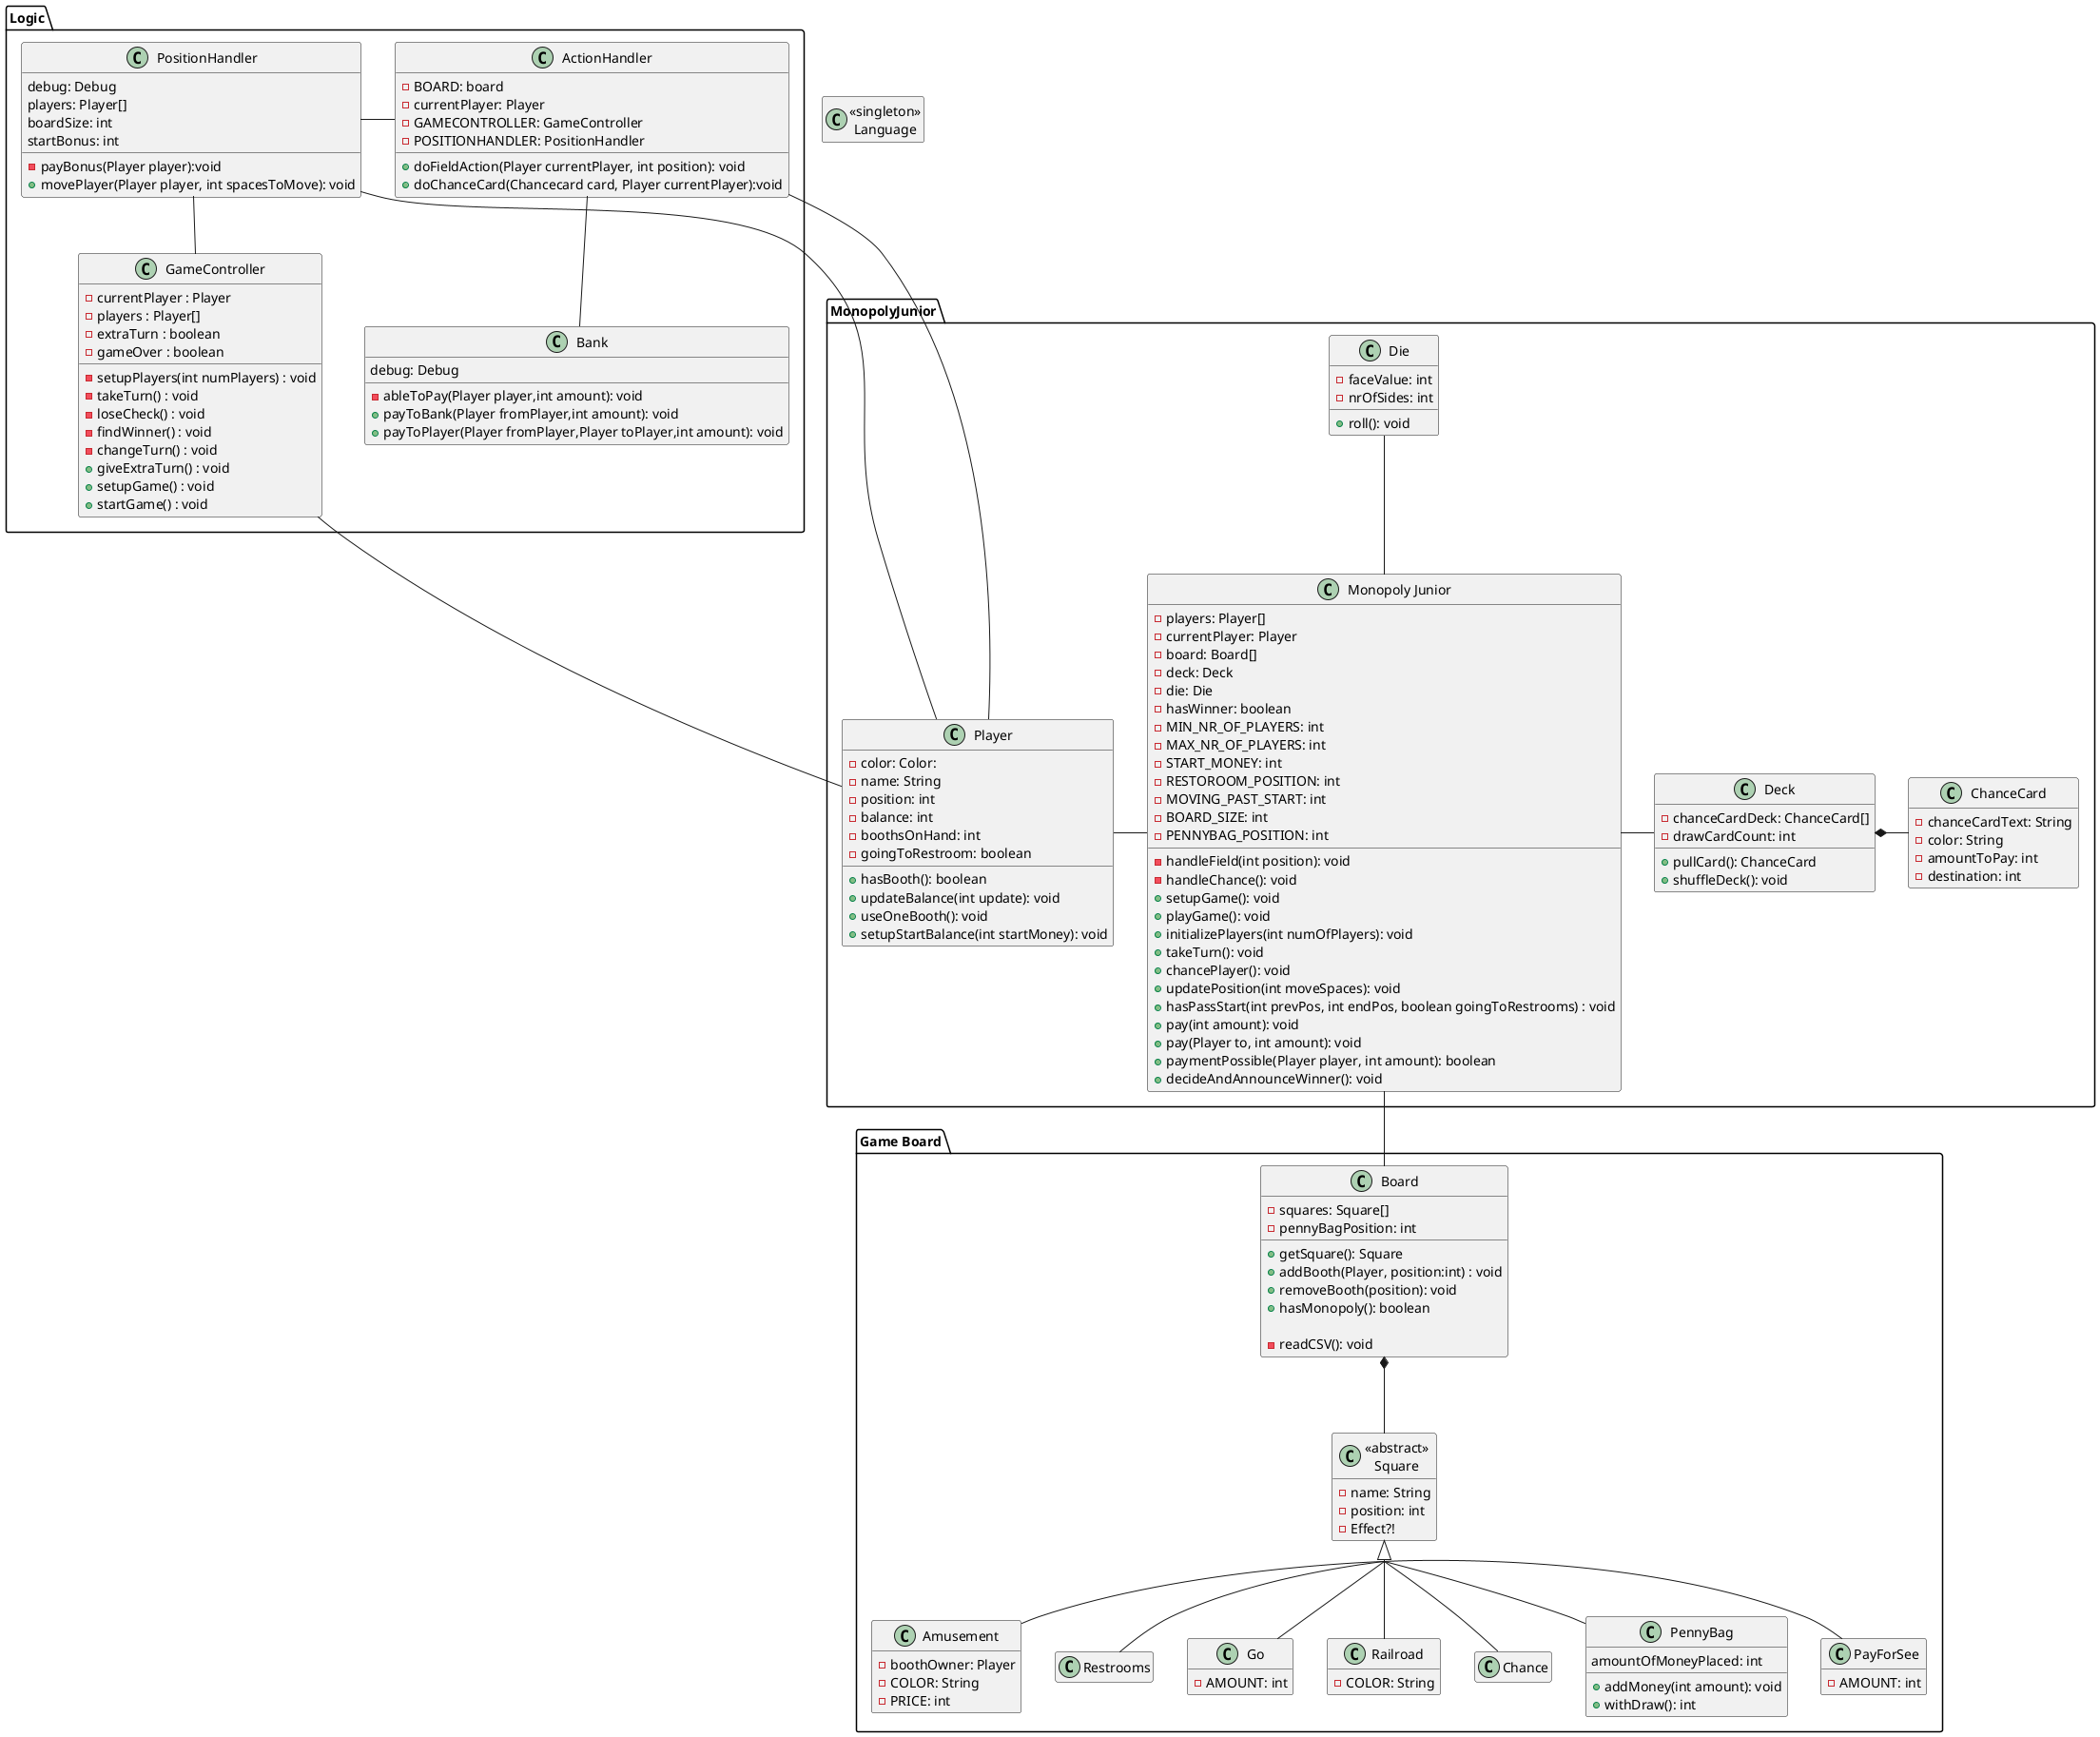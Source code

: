 @startuml

hide empty members
skinparam groupInheritance 2

package "Game Board" {
    class Board{
    -squares: Square[]
        -pennyBagPosition: int

        +getSquare(): Square
        +addBooth(Player, position:int) : void
        +removeBooth(position): void
        +hasMonopoly(): boolean

        -readCSV(): void
    }

    class "<<abstract>>\nSquare" as Square{
        -name: String
        -position: int
        -Effect?!
    }
        class Amusement{
          -boothOwner: Player
          -COLOR: String
          -PRICE: int
        }
        class Restrooms
        class Go{
          -AMOUNT: int
        }
        'before was start
        class Railroad{
           -COLOR: String
        }
        class Chance
        class PennyBag{
           amountOfMoneyPlaced: int

           +addMoney(int amount): void
           +withDraw(): int

        }
        class PayForSee{
           -AMOUNT: int
        }
}

package Logic {
    class Bank{
         debug: Debug
        -ableToPay(Player player,int amount): void
        +payToBank(Player fromPlayer,int amount): void
        +payToPlayer(Player fromPlayer,Player toPlayer,int amount): void


    }
    class GameController{
        -currentPlayer : Player
        -players : Player[]
        -extraTurn : boolean
        -gameOver : boolean


        -setupPlayers(int numPlayers) : void
        -takeTurn() : void
        -loseCheck() : void
        -findWinner() : void
        -changeTurn() : void
        +giveExtraTurn() : void
        +setupGame() : void
        +startGame() : void

    }
    class PositionHandler{
       debug: Debug
       players: Player[]
       boardSize: int
       startBonus: int

       -payBonus(Player player):void
       +movePlayer(Player player, int spacesToMove): void

    }
     class ActionHandler{
        -BOARD: board
        -currentPlayer: Player
        -GAMECONTROLLER: GameController
        -POSITIONHANDLER: PositionHandler

        +doFieldAction(Player currentPlayer, int position): void
        +doChanceCard(Chancecard card, Player currentPlayer):void

     }
}
package MonopolyJunior{
   class "Monopoly Junior" as Game{
       -players: Player[]
       -currentPlayer: Player
       -board: Board[]
       -deck: Deck
       -die: Die
       -hasWinner: boolean
       -MIN_NR_OF_PLAYERS: int
       -MAX_NR_OF_PLAYERS: int
       -START_MONEY: int
       -RESTOROOM_POSITION: int
       -MOVING_PAST_START: int
       -BOARD_SIZE: int
       -PENNYBAG_POSITION: int

       -handleField(int position): void
       -handleChance(): void
       +setupGame(): void
       +playGame(): void
       +initializePlayers(int numOfPlayers): void
       +takeTurn(): void
       +chancePlayer(): void
       +updatePosition(int moveSpaces): void
       +hasPassStart(int prevPos, int endPos, boolean goingToRestrooms) : void
       +pay(int amount): void
       +pay(Player to, int amount): void
       +paymentPossible(Player player, int amount): boolean
       +decideAndAnnounceWinner(): void

   }
   class Die{
      -faceValue: int
      -nrOfSides: int

      +roll(): void

   }
   class Player{
       -color: Color:
       -name: String
       -position: int
       -balance: int
       -boothsOnHand: int
       -goingToRestroom: boolean

       +hasBooth(): boolean
       +updateBalance(int update): void
       +useOneBooth(): void
       +setupStartBalance(int startMoney): void
   }
   class Deck{
      -chanceCardDeck: ChanceCard[]
      -drawCardCount: int

      +pullCard(): ChanceCard
      +shuffleDeck(): void
   }
   class ChanceCard{
      -chanceCardText: String
      -color: String
      -amountToPay: int
      -destination: int
   }
}

class "<<singleton>>\nLanguage" as Language

    PositionHandler -- GameController
    Bank -up- ActionHandler
    ActionHandler -left- PositionHandler
    GameController -- Player
    PositionHandler -- Player
    ActionHandler -- Player
    Game -up- Die
    Game -right- Deck
    Deck *-right- ChanceCard
    Game -left- Player
    Game -down- Board
    Board *-down- Square
    Square <|-- Restrooms
    Square <|-- Amusement
    Square <|-- Railroad
    Square <|-- PayForSee
    Square <|-- PennyBag
    Square <|-- Go
    Square <|-- Chance

@enduml